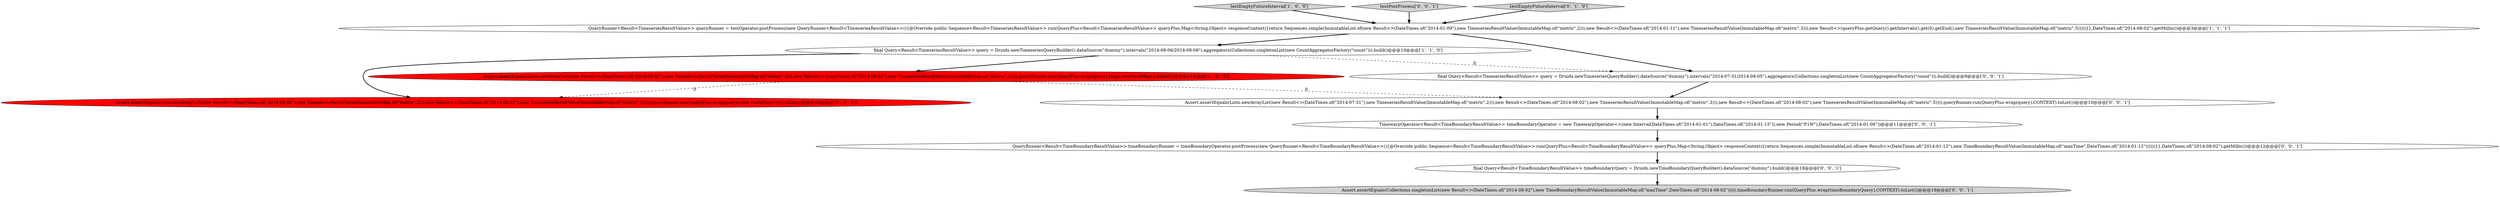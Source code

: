 digraph {
7 [style = filled, label = "TimewarpOperator<Result<TimeBoundaryResultValue>> timeBoundaryOperator = new TimewarpOperator<>(new Interval(DateTimes.of(\"2014-01-01\"),DateTimes.of(\"2014-01-15\")),new Period(\"P1W\"),DateTimes.of(\"2014-01-06\"))@@@11@@@['0', '0', '1']", fillcolor = white, shape = ellipse image = "AAA0AAABBB3BBB"];
3 [style = filled, label = "testEmptyFutureInterval['1', '0', '0']", fillcolor = lightgray, shape = diamond image = "AAA0AAABBB1BBB"];
2 [style = filled, label = "Assert.assertEquals(Lists.newArrayList(new Result<>(DateTimes.of(\"2014-08-02\"),new TimeseriesResultValue(ImmutableMap.of(\"metric\",2))),new Result<>(DateTimes.of(\"2014-08-02\"),new TimeseriesResultValue(ImmutableMap.of(\"metric\",3)))),queryRunner.run(QueryPlus.wrap(query),Maps.newHashMap()).toList())@@@11@@@['1', '0', '0']", fillcolor = red, shape = ellipse image = "AAA1AAABBB1BBB"];
11 [style = filled, label = "final Query<Result<TimeBoundaryResultValue>> timeBoundaryQuery = Druids.newTimeBoundaryQueryBuilder().dataSource(\"dummy\").build()@@@18@@@['0', '0', '1']", fillcolor = white, shape = ellipse image = "AAA0AAABBB3BBB"];
5 [style = filled, label = "Assert.assertEquals(Lists.newArrayList(new Result<>(DateTimes.of(\"2014-08-02\"),new TimeseriesResultValue(ImmutableMap.of(\"metric\",2))),new Result<>(DateTimes.of(\"2014-08-02\"),new TimeseriesResultValue(ImmutableMap.of(\"metric\",3)))),queryRunner.run(QueryPlus.wrap(query),new HashMap<>()).toList())@@@11@@@['0', '1', '0']", fillcolor = red, shape = ellipse image = "AAA1AAABBB2BBB"];
6 [style = filled, label = "testPostProcess['0', '0', '1']", fillcolor = lightgray, shape = diamond image = "AAA0AAABBB3BBB"];
12 [style = filled, label = "Assert.assertEquals(Collections.singletonList(new Result<>(DateTimes.of(\"2014-08-02\"),new TimeBoundaryResultValue(ImmutableMap.of(\"maxTime\",DateTimes.of(\"2014-08-02\"))))),timeBoundaryRunner.run(QueryPlus.wrap(timeBoundaryQuery),CONTEXT).toList())@@@19@@@['0', '0', '1']", fillcolor = lightgray, shape = ellipse image = "AAA0AAABBB3BBB"];
1 [style = filled, label = "final Query<Result<TimeseriesResultValue>> query = Druids.newTimeseriesQueryBuilder().dataSource(\"dummy\").intervals(\"2014-08-06/2014-08-08\").aggregators(Collections.singletonList(new CountAggregatorFactory(\"count\"))).build()@@@10@@@['1', '1', '0']", fillcolor = white, shape = ellipse image = "AAA0AAABBB1BBB"];
9 [style = filled, label = "QueryRunner<Result<TimeBoundaryResultValue>> timeBoundaryRunner = timeBoundaryOperator.postProcess(new QueryRunner<Result<TimeBoundaryResultValue>>(){@Override public Sequence<Result<TimeBoundaryResultValue>> run(QueryPlus<Result<TimeBoundaryResultValue>> queryPlus,Map<String,Object> responseContext){return Sequences.simple(ImmutableList.of(new Result<>(DateTimes.of(\"2014-01-12\"),new TimeBoundaryResultValue(ImmutableMap.of(\"maxTime\",DateTimes.of(\"2014-01-12\"))))))}},DateTimes.of(\"2014-08-02\").getMillis())@@@12@@@['0', '0', '1']", fillcolor = white, shape = ellipse image = "AAA0AAABBB3BBB"];
0 [style = filled, label = "QueryRunner<Result<TimeseriesResultValue>> queryRunner = testOperator.postProcess(new QueryRunner<Result<TimeseriesResultValue>>(){@Override public Sequence<Result<TimeseriesResultValue>> run(QueryPlus<Result<TimeseriesResultValue>> queryPlus,Map<String,Object> responseContext){return Sequences.simple(ImmutableList.of(new Result<>(DateTimes.of(\"2014-01-09\"),new TimeseriesResultValue(ImmutableMap.of(\"metric\",2))),new Result<>(DateTimes.of(\"2014-01-11\"),new TimeseriesResultValue(ImmutableMap.of(\"metric\",3))),new Result<>(queryPlus.getQuery().getIntervals().get(0).getEnd(),new TimeseriesResultValue(ImmutableMap.of(\"metric\",5)))))}},DateTimes.of(\"2014-08-02\").getMillis())@@@3@@@['1', '1', '1']", fillcolor = white, shape = ellipse image = "AAA0AAABBB1BBB"];
4 [style = filled, label = "testEmptyFutureInterval['0', '1', '0']", fillcolor = lightgray, shape = diamond image = "AAA0AAABBB2BBB"];
10 [style = filled, label = "Assert.assertEquals(Lists.newArrayList(new Result<>(DateTimes.of(\"2014-07-31\"),new TimeseriesResultValue(ImmutableMap.of(\"metric\",2))),new Result<>(DateTimes.of(\"2014-08-02\"),new TimeseriesResultValue(ImmutableMap.of(\"metric\",3))),new Result<>(DateTimes.of(\"2014-08-02\"),new TimeseriesResultValue(ImmutableMap.of(\"metric\",5)))),queryRunner.run(QueryPlus.wrap(query),CONTEXT).toList())@@@10@@@['0', '0', '1']", fillcolor = white, shape = ellipse image = "AAA0AAABBB3BBB"];
8 [style = filled, label = "final Query<Result<TimeseriesResultValue>> query = Druids.newTimeseriesQueryBuilder().dataSource(\"dummy\").intervals(\"2014-07-31/2014-08-05\").aggregators(Collections.singletonList(new CountAggregatorFactory(\"count\"))).build()@@@9@@@['0', '0', '1']", fillcolor = white, shape = ellipse image = "AAA0AAABBB3BBB"];
1->5 [style = bold, label=""];
7->9 [style = bold, label=""];
8->10 [style = bold, label=""];
2->5 [style = dashed, label="0"];
1->8 [style = dashed, label="0"];
1->2 [style = bold, label=""];
11->12 [style = bold, label=""];
6->0 [style = bold, label=""];
9->11 [style = bold, label=""];
10->7 [style = bold, label=""];
0->1 [style = bold, label=""];
3->0 [style = bold, label=""];
2->10 [style = dashed, label="0"];
4->0 [style = bold, label=""];
0->8 [style = bold, label=""];
}
